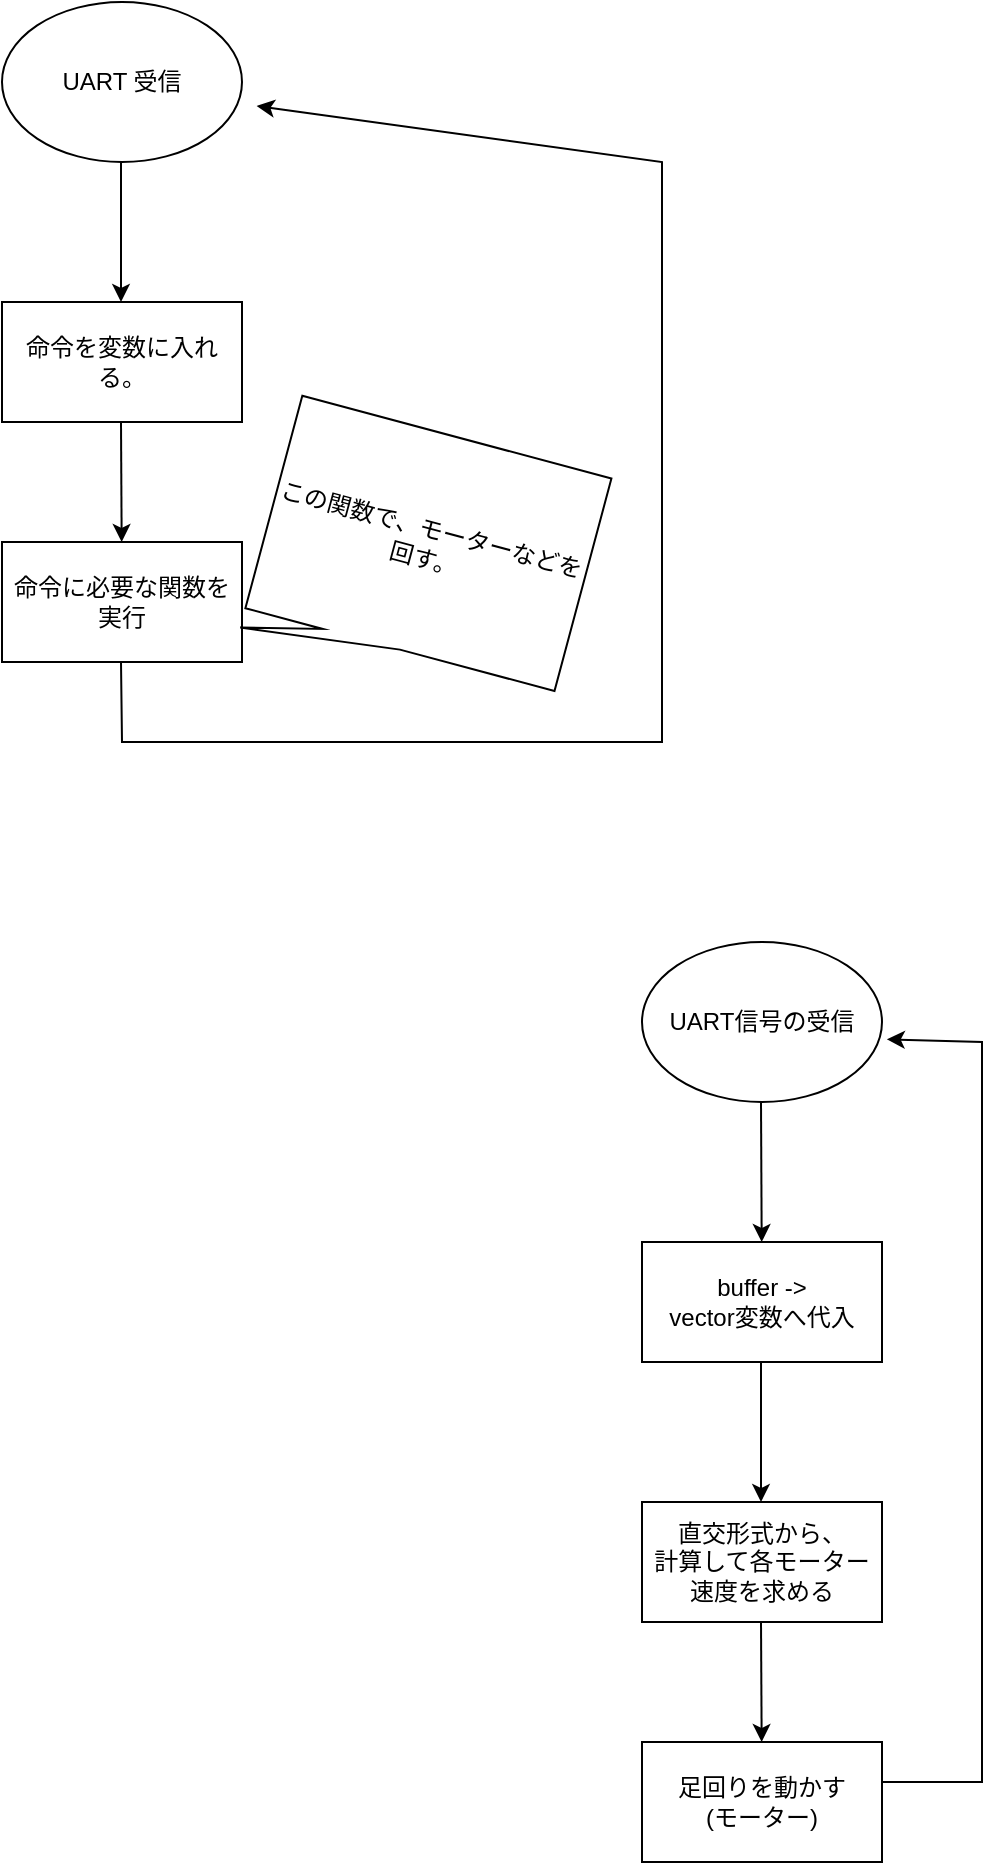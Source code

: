 <mxfile version="21.0.4" type="github">
  <diagram name="ページ1" id="nvMRwxWIE1PwNyXJreb3">
    <mxGraphModel dx="1728" dy="930" grid="1" gridSize="10" guides="1" tooltips="1" connect="1" arrows="1" fold="1" page="1" pageScale="1" pageWidth="827" pageHeight="1169" math="0" shadow="0">
      <root>
        <mxCell id="0" />
        <mxCell id="1" parent="0" />
        <mxCell id="-b4NP8QybA-hK4RV1D-o-1" value="UART信号の受信" style="ellipse;whiteSpace=wrap;html=1;" parent="1" vertex="1">
          <mxGeometry x="350" y="500" width="120" height="80" as="geometry" />
        </mxCell>
        <mxCell id="-b4NP8QybA-hK4RV1D-o-2" value="" style="endArrow=classic;html=1;rounded=0;" parent="1" target="-b4NP8QybA-hK4RV1D-o-3" edge="1">
          <mxGeometry width="50" height="50" relative="1" as="geometry">
            <mxPoint x="409.5" y="580" as="sourcePoint" />
            <mxPoint x="409.5" y="674" as="targetPoint" />
          </mxGeometry>
        </mxCell>
        <mxCell id="-b4NP8QybA-hK4RV1D-o-3" value="buffer -&amp;gt; &lt;br&gt;vector変数へ代入" style="rounded=0;whiteSpace=wrap;html=1;" parent="1" vertex="1">
          <mxGeometry x="350" y="650" width="120" height="60" as="geometry" />
        </mxCell>
        <mxCell id="-b4NP8QybA-hK4RV1D-o-4" value="" style="endArrow=classic;html=1;rounded=0;" parent="1" edge="1">
          <mxGeometry width="50" height="50" relative="1" as="geometry">
            <mxPoint x="409.5" y="710" as="sourcePoint" />
            <mxPoint x="409.5" y="780" as="targetPoint" />
          </mxGeometry>
        </mxCell>
        <mxCell id="-b4NP8QybA-hK4RV1D-o-5" value="直交形式から、&lt;br&gt;計算して各モーター速度を求める" style="rounded=0;whiteSpace=wrap;html=1;" parent="1" vertex="1">
          <mxGeometry x="350" y="780" width="120" height="60" as="geometry" />
        </mxCell>
        <mxCell id="-b4NP8QybA-hK4RV1D-o-6" value="" style="endArrow=classic;html=1;rounded=0;" parent="1" target="-b4NP8QybA-hK4RV1D-o-7" edge="1">
          <mxGeometry width="50" height="50" relative="1" as="geometry">
            <mxPoint x="409.5" y="840" as="sourcePoint" />
            <mxPoint x="409.5" y="910" as="targetPoint" />
          </mxGeometry>
        </mxCell>
        <mxCell id="-b4NP8QybA-hK4RV1D-o-7" value="足回りを動かす&lt;br&gt;(モーター)" style="rounded=0;whiteSpace=wrap;html=1;" parent="1" vertex="1">
          <mxGeometry x="350" y="900" width="120" height="60" as="geometry" />
        </mxCell>
        <mxCell id="-b4NP8QybA-hK4RV1D-o-8" value="" style="endArrow=classic;html=1;rounded=0;entryX=1.02;entryY=0.608;entryDx=0;entryDy=0;entryPerimeter=0;" parent="1" target="-b4NP8QybA-hK4RV1D-o-1" edge="1">
          <mxGeometry width="50" height="50" relative="1" as="geometry">
            <mxPoint x="470" y="920" as="sourcePoint" />
            <mxPoint x="520" y="520" as="targetPoint" />
            <Array as="points">
              <mxPoint x="520" y="920" />
              <mxPoint x="520" y="550" />
            </Array>
          </mxGeometry>
        </mxCell>
        <mxCell id="3Kb1UZFhWgD7F33Z69OY-1" value="UART 受信" style="ellipse;whiteSpace=wrap;html=1;" vertex="1" parent="1">
          <mxGeometry x="30" y="30" width="120" height="80" as="geometry" />
        </mxCell>
        <mxCell id="3Kb1UZFhWgD7F33Z69OY-2" value="" style="endArrow=classic;html=1;rounded=0;" edge="1" parent="1">
          <mxGeometry width="50" height="50" relative="1" as="geometry">
            <mxPoint x="89.5" y="110" as="sourcePoint" />
            <mxPoint x="89.5" y="180" as="targetPoint" />
          </mxGeometry>
        </mxCell>
        <mxCell id="3Kb1UZFhWgD7F33Z69OY-3" value="命令を変数に入れる。" style="rounded=0;whiteSpace=wrap;html=1;" vertex="1" parent="1">
          <mxGeometry x="30" y="180" width="120" height="60" as="geometry" />
        </mxCell>
        <mxCell id="3Kb1UZFhWgD7F33Z69OY-4" value="" style="endArrow=classic;html=1;rounded=0;" edge="1" parent="1" target="3Kb1UZFhWgD7F33Z69OY-5">
          <mxGeometry width="50" height="50" relative="1" as="geometry">
            <mxPoint x="89.5" y="240" as="sourcePoint" />
            <mxPoint x="89.5" y="310" as="targetPoint" />
          </mxGeometry>
        </mxCell>
        <mxCell id="3Kb1UZFhWgD7F33Z69OY-5" value="命令に必要な関数を実行" style="rounded=0;whiteSpace=wrap;html=1;" vertex="1" parent="1">
          <mxGeometry x="30" y="300" width="120" height="60" as="geometry" />
        </mxCell>
        <mxCell id="3Kb1UZFhWgD7F33Z69OY-6" value="この関数で、モーターなどを回す。" style="shape=callout;whiteSpace=wrap;html=1;perimeter=calloutPerimeter;position2=0;size=10;position=0.25;base=40;rotation=15;" vertex="1" parent="1">
          <mxGeometry x="161.91" y="245.52" width="160" height="120" as="geometry" />
        </mxCell>
        <mxCell id="3Kb1UZFhWgD7F33Z69OY-7" value="" style="endArrow=classic;html=1;rounded=0;entryX=1.061;entryY=0.65;entryDx=0;entryDy=0;entryPerimeter=0;" edge="1" parent="1" target="3Kb1UZFhWgD7F33Z69OY-1">
          <mxGeometry width="50" height="50" relative="1" as="geometry">
            <mxPoint x="89.5" y="360" as="sourcePoint" />
            <mxPoint x="360" y="70" as="targetPoint" />
            <Array as="points">
              <mxPoint x="90" y="400" />
              <mxPoint x="360" y="400" />
              <mxPoint x="360" y="110" />
            </Array>
          </mxGeometry>
        </mxCell>
      </root>
    </mxGraphModel>
  </diagram>
</mxfile>
